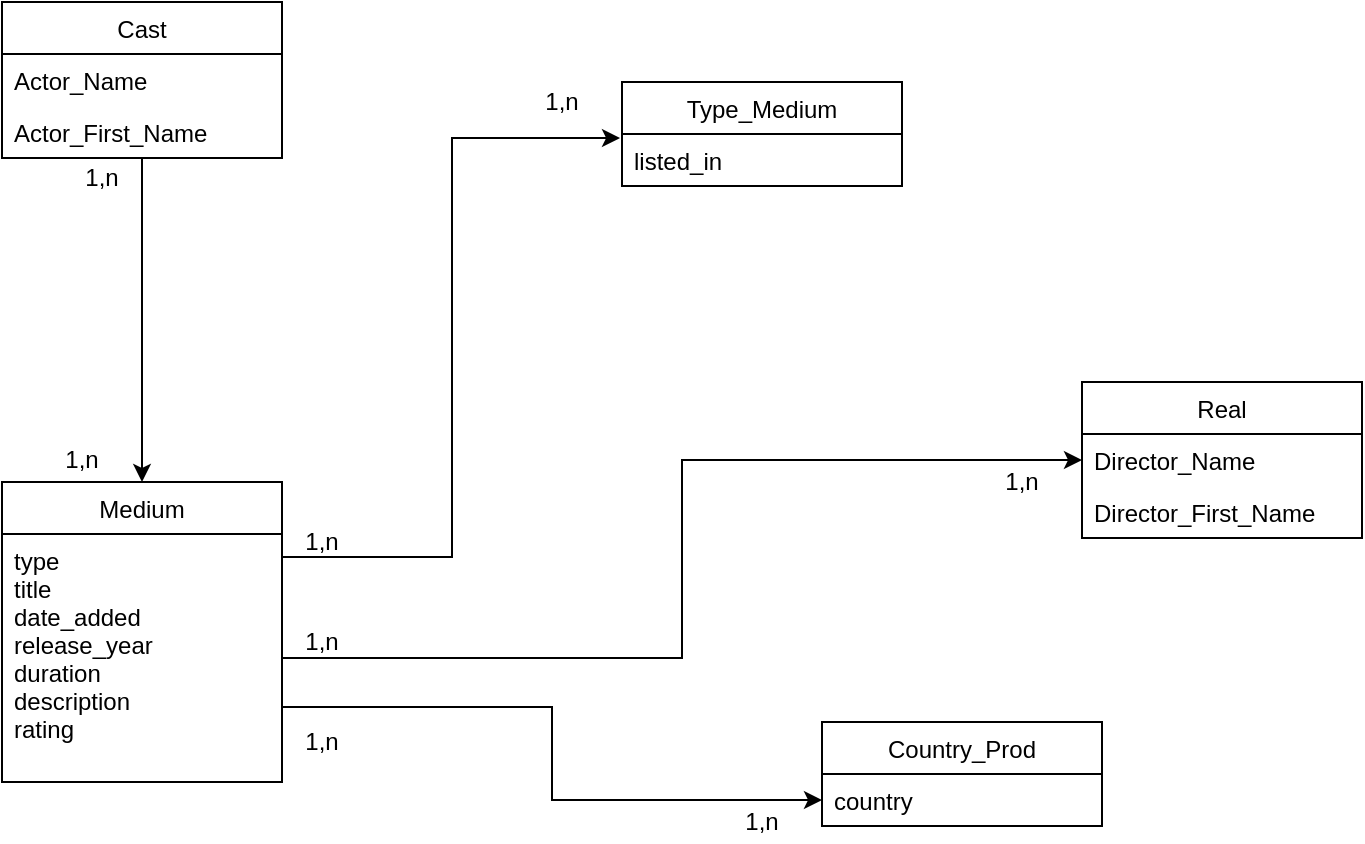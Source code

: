 <mxfile version="13.6.6" type="device"><diagram id="5PbqOKr022txae4vr5Us" name="Page-1"><mxGraphModel dx="1275" dy="596" grid="1" gridSize="10" guides="1" tooltips="1" connect="1" arrows="1" fold="1" page="1" pageScale="1" pageWidth="827" pageHeight="1169" math="0" shadow="0"><root><mxCell id="0"/><mxCell id="1" parent="0"/><mxCell id="Z5yG_FeelePG-m7SBcvE-17" value="Real" style="swimlane;fontStyle=0;childLayout=stackLayout;horizontal=1;startSize=26;fillColor=none;horizontalStack=0;resizeParent=1;resizeParentMax=0;resizeLast=0;collapsible=1;marginBottom=0;" vertex="1" parent="1"><mxGeometry x="640" y="230" width="140" height="78" as="geometry"/></mxCell><mxCell id="Z5yG_FeelePG-m7SBcvE-18" value="Director_Name" style="text;strokeColor=none;fillColor=none;align=left;verticalAlign=top;spacingLeft=4;spacingRight=4;overflow=hidden;rotatable=0;points=[[0,0.5],[1,0.5]];portConstraint=eastwest;" vertex="1" parent="Z5yG_FeelePG-m7SBcvE-17"><mxGeometry y="26" width="140" height="26" as="geometry"/></mxCell><mxCell id="Z5yG_FeelePG-m7SBcvE-19" value="Director_First_Name" style="text;strokeColor=none;fillColor=none;align=left;verticalAlign=top;spacingLeft=4;spacingRight=4;overflow=hidden;rotatable=0;points=[[0,0.5],[1,0.5]];portConstraint=eastwest;" vertex="1" parent="Z5yG_FeelePG-m7SBcvE-17"><mxGeometry y="52" width="140" height="26" as="geometry"/></mxCell><mxCell id="Z5yG_FeelePG-m7SBcvE-21" style="edgeStyle=orthogonalEdgeStyle;rounded=0;orthogonalLoop=1;jettySize=auto;html=1;" edge="1" parent="1" source="Z5yG_FeelePG-m7SBcvE-9" target="Z5yG_FeelePG-m7SBcvE-5"><mxGeometry relative="1" as="geometry"/></mxCell><mxCell id="Z5yG_FeelePG-m7SBcvE-9" value="Cast" style="swimlane;fontStyle=0;childLayout=stackLayout;horizontal=1;startSize=26;fillColor=none;horizontalStack=0;resizeParent=1;resizeParentMax=0;resizeLast=0;collapsible=1;marginBottom=0;" vertex="1" parent="1"><mxGeometry x="100" y="40" width="140" height="78" as="geometry"/></mxCell><mxCell id="Z5yG_FeelePG-m7SBcvE-10" value="Actor_Name" style="text;strokeColor=none;fillColor=none;align=left;verticalAlign=top;spacingLeft=4;spacingRight=4;overflow=hidden;rotatable=0;points=[[0,0.5],[1,0.5]];portConstraint=eastwest;" vertex="1" parent="Z5yG_FeelePG-m7SBcvE-9"><mxGeometry y="26" width="140" height="26" as="geometry"/></mxCell><mxCell id="Z5yG_FeelePG-m7SBcvE-11" value="Actor_First_Name" style="text;strokeColor=none;fillColor=none;align=left;verticalAlign=top;spacingLeft=4;spacingRight=4;overflow=hidden;rotatable=0;points=[[0,0.5],[1,0.5]];portConstraint=eastwest;" vertex="1" parent="Z5yG_FeelePG-m7SBcvE-9"><mxGeometry y="52" width="140" height="26" as="geometry"/></mxCell><mxCell id="Z5yG_FeelePG-m7SBcvE-1" value="Type_Medium" style="swimlane;fontStyle=0;childLayout=stackLayout;horizontal=1;startSize=26;fillColor=none;horizontalStack=0;resizeParent=1;resizeParentMax=0;resizeLast=0;collapsible=1;marginBottom=0;" vertex="1" parent="1"><mxGeometry x="410" y="80" width="140" height="52" as="geometry"/></mxCell><mxCell id="Z5yG_FeelePG-m7SBcvE-2" value="listed_in" style="text;strokeColor=none;fillColor=none;align=left;verticalAlign=top;spacingLeft=4;spacingRight=4;overflow=hidden;rotatable=0;points=[[0,0.5],[1,0.5]];portConstraint=eastwest;" vertex="1" parent="Z5yG_FeelePG-m7SBcvE-1"><mxGeometry y="26" width="140" height="26" as="geometry"/></mxCell><mxCell id="Z5yG_FeelePG-m7SBcvE-22" style="edgeStyle=orthogonalEdgeStyle;rounded=0;orthogonalLoop=1;jettySize=auto;html=1;exitX=1;exitY=0.25;exitDx=0;exitDy=0;entryX=-0.007;entryY=0.077;entryDx=0;entryDy=0;entryPerimeter=0;" edge="1" parent="1" source="Z5yG_FeelePG-m7SBcvE-5" target="Z5yG_FeelePG-m7SBcvE-2"><mxGeometry relative="1" as="geometry"/></mxCell><mxCell id="Z5yG_FeelePG-m7SBcvE-25" style="edgeStyle=orthogonalEdgeStyle;rounded=0;orthogonalLoop=1;jettySize=auto;html=1;exitX=1;exitY=0.75;exitDx=0;exitDy=0;entryX=0;entryY=0.5;entryDx=0;entryDy=0;" edge="1" parent="1" source="Z5yG_FeelePG-m7SBcvE-5" target="Z5yG_FeelePG-m7SBcvE-14"><mxGeometry relative="1" as="geometry"/></mxCell><mxCell id="Z5yG_FeelePG-m7SBcvE-5" value="Medium" style="swimlane;fontStyle=0;childLayout=stackLayout;horizontal=1;startSize=26;fillColor=none;horizontalStack=0;resizeParent=1;resizeParentMax=0;resizeLast=0;collapsible=1;marginBottom=0;" vertex="1" parent="1"><mxGeometry x="100" y="280" width="140" height="150" as="geometry"/></mxCell><mxCell id="Z5yG_FeelePG-m7SBcvE-6" value="type&#xA;title&#xA;date_added&#xA;release_year&#xA;duration&#xA;description&#xA;rating&#xA;&#xA;&#xA;" style="text;strokeColor=none;fillColor=none;align=left;verticalAlign=top;spacingLeft=4;spacingRight=4;overflow=hidden;rotatable=0;points=[[0,0.5],[1,0.5]];portConstraint=eastwest;" vertex="1" parent="Z5yG_FeelePG-m7SBcvE-5"><mxGeometry y="26" width="140" height="124" as="geometry"/></mxCell><mxCell id="Z5yG_FeelePG-m7SBcvE-23" style="edgeStyle=orthogonalEdgeStyle;rounded=0;orthogonalLoop=1;jettySize=auto;html=1;entryX=0;entryY=0.5;entryDx=0;entryDy=0;" edge="1" parent="1" source="Z5yG_FeelePG-m7SBcvE-6" target="Z5yG_FeelePG-m7SBcvE-18"><mxGeometry relative="1" as="geometry"/></mxCell><mxCell id="Z5yG_FeelePG-m7SBcvE-13" value="Country_Prod" style="swimlane;fontStyle=0;childLayout=stackLayout;horizontal=1;startSize=26;fillColor=none;horizontalStack=0;resizeParent=1;resizeParentMax=0;resizeLast=0;collapsible=1;marginBottom=0;" vertex="1" parent="1"><mxGeometry x="510" y="400" width="140" height="52" as="geometry"/></mxCell><mxCell id="Z5yG_FeelePG-m7SBcvE-14" value="country" style="text;strokeColor=none;fillColor=none;align=left;verticalAlign=top;spacingLeft=4;spacingRight=4;overflow=hidden;rotatable=0;points=[[0,0.5],[1,0.5]];portConstraint=eastwest;" vertex="1" parent="Z5yG_FeelePG-m7SBcvE-13"><mxGeometry y="26" width="140" height="26" as="geometry"/></mxCell><mxCell id="Z5yG_FeelePG-m7SBcvE-27" value="1,n" style="text;html=1;strokeColor=none;fillColor=none;align=center;verticalAlign=middle;whiteSpace=wrap;rounded=0;" vertex="1" parent="1"><mxGeometry x="240" y="300" width="40" height="20" as="geometry"/></mxCell><mxCell id="Z5yG_FeelePG-m7SBcvE-28" value="1,n" style="text;html=1;strokeColor=none;fillColor=none;align=center;verticalAlign=middle;whiteSpace=wrap;rounded=0;" vertex="1" parent="1"><mxGeometry x="120" y="259" width="40" height="20" as="geometry"/></mxCell><mxCell id="Z5yG_FeelePG-m7SBcvE-29" value="1,n" style="text;html=1;strokeColor=none;fillColor=none;align=center;verticalAlign=middle;whiteSpace=wrap;rounded=0;" vertex="1" parent="1"><mxGeometry x="130" y="118" width="40" height="20" as="geometry"/></mxCell><mxCell id="Z5yG_FeelePG-m7SBcvE-30" value="1,n" style="text;html=1;strokeColor=none;fillColor=none;align=center;verticalAlign=middle;whiteSpace=wrap;rounded=0;" vertex="1" parent="1"><mxGeometry x="240" y="350" width="40" height="20" as="geometry"/></mxCell><mxCell id="Z5yG_FeelePG-m7SBcvE-31" value="1,n" style="text;html=1;strokeColor=none;fillColor=none;align=center;verticalAlign=middle;whiteSpace=wrap;rounded=0;" vertex="1" parent="1"><mxGeometry x="360" y="80" width="40" height="20" as="geometry"/></mxCell><mxCell id="Z5yG_FeelePG-m7SBcvE-32" value="1,n" style="text;html=1;strokeColor=none;fillColor=none;align=center;verticalAlign=middle;whiteSpace=wrap;rounded=0;" vertex="1" parent="1"><mxGeometry x="240" y="400" width="40" height="20" as="geometry"/></mxCell><mxCell id="Z5yG_FeelePG-m7SBcvE-33" value="1,n" style="text;html=1;strokeColor=none;fillColor=none;align=center;verticalAlign=middle;whiteSpace=wrap;rounded=0;" vertex="1" parent="1"><mxGeometry x="460" y="440" width="40" height="20" as="geometry"/></mxCell><mxCell id="Z5yG_FeelePG-m7SBcvE-34" value="1,n" style="text;html=1;strokeColor=none;fillColor=none;align=center;verticalAlign=middle;whiteSpace=wrap;rounded=0;" vertex="1" parent="1"><mxGeometry x="590" y="270" width="40" height="20" as="geometry"/></mxCell></root></mxGraphModel></diagram></mxfile>